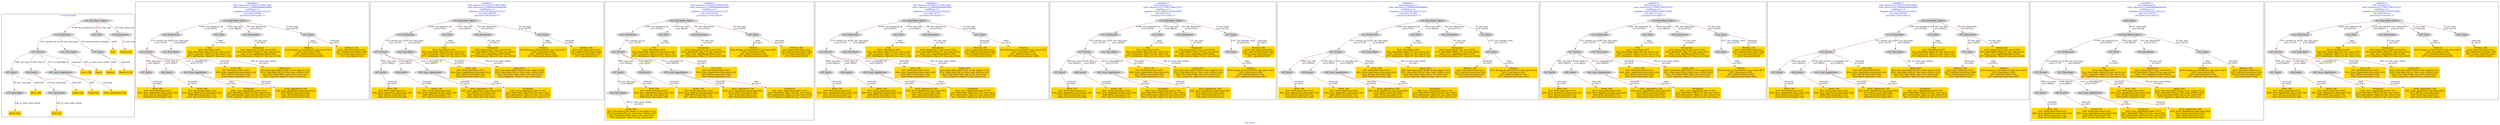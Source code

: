 digraph n0 {
fontcolor="blue"
remincross="true"
label="s01-cb.csv"
subgraph cluster_0 {
label="1-correct model"
n2[style="filled",color="white",fillcolor="lightgray",label="E12_Production1"];
n3[style="filled",color="white",fillcolor="lightgray",label="E21_Person1"];
n4[style="filled",color="white",fillcolor="lightgray",label="E52_Time-Span3"];
n5[style="filled",color="white",fillcolor="lightgray",label="E55_Type1"];
n6[style="filled",color="white",fillcolor="lightgray",label="E67_Birth1"];
n7[style="filled",color="white",fillcolor="lightgray",label="E69_Death1"];
n8[style="filled",color="white",fillcolor="lightgray",label="E82_Actor_Appellation1"];
n9[style="filled",color="white",fillcolor="lightgray",label="E22_Man-Made_Object1"];
n10[style="filled",color="white",fillcolor="lightgray",label="E35_Title1"];
n11[style="filled",color="white",fillcolor="lightgray",label="E54_Dimension1"];
n12[style="filled",color="white",fillcolor="lightgray",label="E52_Time-Span1"];
n13[style="filled",color="white",fillcolor="lightgray",label="E52_Time-Span2"];
n14[shape="plaintext",style="filled",fillcolor="gold",label="Actor_URI"];
n15[shape="plaintext",style="filled",fillcolor="gold",label="Begin Date"];
n16[shape="plaintext",style="filled",fillcolor="gold",label="Title"];
n17[shape="plaintext",style="filled",fillcolor="gold",label="Attribution"];
n18[shape="plaintext",style="filled",fillcolor="gold",label="Dated"];
n19[shape="plaintext",style="filled",fillcolor="gold",label="Medium"];
n20[shape="plaintext",style="filled",fillcolor="gold",label="Death_URI"];
n21[shape="plaintext",style="filled",fillcolor="gold",label="Dimensions"];
n22[shape="plaintext",style="filled",fillcolor="gold",label="Birth_URI"];
n23[shape="plaintext",style="filled",fillcolor="gold",label="Medium_URI"];
n24[shape="plaintext",style="filled",fillcolor="gold",label="Artist_Appellation_URI"];
n25[shape="plaintext",style="filled",fillcolor="gold",label="End Date"];
}
subgraph cluster_1 {
label="candidate 0\nlink coherence:0.10526315789473684\nnode coherence:0.16666666666666666\nconfidence:1.0\nmapping score:0.4222222222222223\ncost:1003.190399\n-precision:0.89-recall:0.73"
n27[style="filled",color="white",fillcolor="lightgray",label="E12_Production1"];
n28[style="filled",color="white",fillcolor="lightgray",label="E21_Person1"];
n29[style="filled",color="white",fillcolor="lightgray",label="E52_Time-Span1"];
n30[style="filled",color="white",fillcolor="lightgray",label="E67_Birth1"];
n31[style="filled",color="white",fillcolor="lightgray",label="E69_Death1"];
n32[style="filled",color="white",fillcolor="lightgray",label="E82_Actor_Appellation1"];
n33[style="filled",color="white",fillcolor="lightgray",label="E22_Man-Made_Object1"];
n34[style="filled",color="white",fillcolor="lightgray",label="E35_Title1"];
n35[style="filled",color="white",fillcolor="lightgray",label="E54_Dimension1"];
n36[style="filled",color="white",fillcolor="lightgray",label="E55_Type2"];
n37[shape="plaintext",style="filled",fillcolor="gold",label="Actor_URI\n[E67_Birth,classLink,0.307]\n[E82_Actor_Appellation,classLink,0.283]\n[E21_Person,classLink,0.216]\n[E69_Death,classLink,0.195]"];
n38[shape="plaintext",style="filled",fillcolor="gold",label="Medium\n[E29_Design_or_Procedure,P3_has_note,0.367]\n[E55_Type,label,0.305]\n[E57_Material,label,0.243]\n[E57_Material,classLink,0.085]"];
n39[shape="plaintext",style="filled",fillcolor="gold",label="Birth_URI\n[E67_Birth,classLink,0.613]\n[E82_Actor_Appellation,classLink,0.159]\n[E21_Person,classLink,0.12]\n[E69_Death,classLink,0.108]"];
n40[shape="plaintext",style="filled",fillcolor="gold",label="Death_URI\n[E67_Death,classLink,0.502]\n[E82_Actor_Appellation,classLink,0.194]\n[E69_Birth,classLink,0.173]\n[E21_Person,classLink,0.131]"];
n41[shape="plaintext",style="filled",fillcolor="gold",label="Attribution\n[E82_Actor_Appellation,label,0.767]\n[E22_Man-Made_Object,P3_has_note,0.087]\n[E73_Information_Object,P3_has_note,0.074]\n[E33_Linguistic_Object,P3_has_note,0.071]"];
n42[shape="plaintext",style="filled",fillcolor="gold",label="Title\n[E35_Title,label,0.565]\n[E22_Man-Made_Object,P3_has_note,0.161]\n[E33_Linguistic_Object,P3_has_note,0.14]\n[E73_Information_Object,P3_has_note,0.134]"];
n43[shape="plaintext",style="filled",fillcolor="gold",label="Artist_Appellation_URI\n[E82_Actor_Appellation,classLink,0.682]\n[E21_Person,classLink,0.202]\n[E67_Birth,classLink,0.072]\n[E69_Death,classLink,0.045]"];
n44[shape="plaintext",style="filled",fillcolor="gold",label="Dimensions\n[E54_Dimension,P3_has_note,0.874]\n[E22_Man-Made_Object,P3_has_note,0.054]\n[E82_Actor_Appellation,label,0.045]\n[E73_Information_Object,P3_has_note,0.028]"];
n45[shape="plaintext",style="filled",fillcolor="gold",label="Begin Date\n[E52_Time-Span,P82a_begin_of_the_begin,0.513]\n[E52_Time-Span,P82_at_some_time_within,0.363]\n[E52_Time-Span,P82b_end_of_the_end,0.101]\n[E33_Linguistic_Object,P3_has_note,0.024]"];
n46[shape="plaintext",style="filled",fillcolor="gold",label="Medium_URI\n[E55_Type,classLink,0.421]\n[E57_Material,classLink,0.399]\n[E74_Group,classLink,0.152]\n[E55_Type,label,0.028]"];
}
subgraph cluster_2 {
label="candidate 1\nlink coherence:0.10526315789473684\nnode coherence:0.16666666666666666\nconfidence:1.0\nmapping score:0.4222222222222223\ncost:1003.208528\n-precision:0.89-recall:0.73"
n48[style="filled",color="white",fillcolor="lightgray",label="E12_Production1"];
n49[style="filled",color="white",fillcolor="lightgray",label="E21_Person1"];
n50[style="filled",color="white",fillcolor="lightgray",label="E52_Time-Span1"];
n51[style="filled",color="white",fillcolor="lightgray",label="E67_Birth1"];
n52[style="filled",color="white",fillcolor="lightgray",label="E69_Death1"];
n53[style="filled",color="white",fillcolor="lightgray",label="E82_Actor_Appellation2"];
n54[style="filled",color="white",fillcolor="lightgray",label="E22_Man-Made_Object1"];
n55[style="filled",color="white",fillcolor="lightgray",label="E35_Title1"];
n56[style="filled",color="white",fillcolor="lightgray",label="E54_Dimension1"];
n57[style="filled",color="white",fillcolor="lightgray",label="E55_Type2"];
n58[shape="plaintext",style="filled",fillcolor="gold",label="Artist_Appellation_URI\n[E82_Actor_Appellation,classLink,0.682]\n[E21_Person,classLink,0.202]\n[E67_Birth,classLink,0.072]\n[E69_Death,classLink,0.045]"];
n59[shape="plaintext",style="filled",fillcolor="gold",label="Attribution\n[E82_Actor_Appellation,label,0.767]\n[E22_Man-Made_Object,P3_has_note,0.087]\n[E73_Information_Object,P3_has_note,0.074]\n[E33_Linguistic_Object,P3_has_note,0.071]"];
n60[shape="plaintext",style="filled",fillcolor="gold",label="Actor_URI\n[E67_Birth,classLink,0.307]\n[E82_Actor_Appellation,classLink,0.283]\n[E21_Person,classLink,0.216]\n[E69_Death,classLink,0.195]"];
n61[shape="plaintext",style="filled",fillcolor="gold",label="Medium\n[E29_Design_or_Procedure,P3_has_note,0.367]\n[E55_Type,label,0.305]\n[E57_Material,label,0.243]\n[E57_Material,classLink,0.085]"];
n62[shape="plaintext",style="filled",fillcolor="gold",label="Birth_URI\n[E67_Birth,classLink,0.613]\n[E82_Actor_Appellation,classLink,0.159]\n[E21_Person,classLink,0.12]\n[E69_Death,classLink,0.108]"];
n63[shape="plaintext",style="filled",fillcolor="gold",label="Death_URI\n[E67_Death,classLink,0.502]\n[E82_Actor_Appellation,classLink,0.194]\n[E69_Birth,classLink,0.173]\n[E21_Person,classLink,0.131]"];
n64[shape="plaintext",style="filled",fillcolor="gold",label="Title\n[E35_Title,label,0.565]\n[E22_Man-Made_Object,P3_has_note,0.161]\n[E33_Linguistic_Object,P3_has_note,0.14]\n[E73_Information_Object,P3_has_note,0.134]"];
n65[shape="plaintext",style="filled",fillcolor="gold",label="Dimensions\n[E54_Dimension,P3_has_note,0.874]\n[E22_Man-Made_Object,P3_has_note,0.054]\n[E82_Actor_Appellation,label,0.045]\n[E73_Information_Object,P3_has_note,0.028]"];
n66[shape="plaintext",style="filled",fillcolor="gold",label="Begin Date\n[E52_Time-Span,P82a_begin_of_the_begin,0.513]\n[E52_Time-Span,P82_at_some_time_within,0.363]\n[E52_Time-Span,P82b_end_of_the_end,0.101]\n[E33_Linguistic_Object,P3_has_note,0.024]"];
n67[shape="plaintext",style="filled",fillcolor="gold",label="Medium_URI\n[E55_Type,classLink,0.421]\n[E57_Material,classLink,0.399]\n[E74_Group,classLink,0.152]\n[E55_Type,label,0.028]"];
}
subgraph cluster_3 {
label="candidate 2\nlink coherence:0.10526315789473684\nnode coherence:0.16666666666666666\nconfidence:1.0\nmapping score:0.4222222222222223\ncost:1003.219133\n-precision:0.78-recall:0.64"
n69[style="filled",color="white",fillcolor="lightgray",label="E12_Production1"];
n70[style="filled",color="white",fillcolor="lightgray",label="E21_Person1"];
n71[style="filled",color="white",fillcolor="lightgray",label="E67_Birth1"];
n72[style="filled",color="white",fillcolor="lightgray",label="E69_Death1"];
n73[style="filled",color="white",fillcolor="lightgray",label="E82_Actor_Appellation2"];
n74[style="filled",color="white",fillcolor="lightgray",label="E22_Man-Made_Object1"];
n75[style="filled",color="white",fillcolor="lightgray",label="E35_Title1"];
n76[style="filled",color="white",fillcolor="lightgray",label="E54_Dimension1"];
n77[style="filled",color="white",fillcolor="lightgray",label="E55_Type2"];
n78[style="filled",color="white",fillcolor="lightgray",label="E52_Time-Span1"];
n79[shape="plaintext",style="filled",fillcolor="gold",label="Artist_Appellation_URI\n[E82_Actor_Appellation,classLink,0.682]\n[E21_Person,classLink,0.202]\n[E67_Birth,classLink,0.072]\n[E69_Death,classLink,0.045]"];
n80[shape="plaintext",style="filled",fillcolor="gold",label="Attribution\n[E82_Actor_Appellation,label,0.767]\n[E22_Man-Made_Object,P3_has_note,0.087]\n[E73_Information_Object,P3_has_note,0.074]\n[E33_Linguistic_Object,P3_has_note,0.071]"];
n81[shape="plaintext",style="filled",fillcolor="gold",label="Actor_URI\n[E67_Birth,classLink,0.307]\n[E82_Actor_Appellation,classLink,0.283]\n[E21_Person,classLink,0.216]\n[E69_Death,classLink,0.195]"];
n82[shape="plaintext",style="filled",fillcolor="gold",label="Medium\n[E29_Design_or_Procedure,P3_has_note,0.367]\n[E55_Type,label,0.305]\n[E57_Material,label,0.243]\n[E57_Material,classLink,0.085]"];
n83[shape="plaintext",style="filled",fillcolor="gold",label="Birth_URI\n[E67_Birth,classLink,0.613]\n[E82_Actor_Appellation,classLink,0.159]\n[E21_Person,classLink,0.12]\n[E69_Death,classLink,0.108]"];
n84[shape="plaintext",style="filled",fillcolor="gold",label="Death_URI\n[E67_Death,classLink,0.502]\n[E82_Actor_Appellation,classLink,0.194]\n[E69_Birth,classLink,0.173]\n[E21_Person,classLink,0.131]"];
n85[shape="plaintext",style="filled",fillcolor="gold",label="Title\n[E35_Title,label,0.565]\n[E22_Man-Made_Object,P3_has_note,0.161]\n[E33_Linguistic_Object,P3_has_note,0.14]\n[E73_Information_Object,P3_has_note,0.134]"];
n86[shape="plaintext",style="filled",fillcolor="gold",label="Dimensions\n[E54_Dimension,P3_has_note,0.874]\n[E22_Man-Made_Object,P3_has_note,0.054]\n[E82_Actor_Appellation,label,0.045]\n[E73_Information_Object,P3_has_note,0.028]"];
n87[shape="plaintext",style="filled",fillcolor="gold",label="Begin Date\n[E52_Time-Span,P82a_begin_of_the_begin,0.513]\n[E52_Time-Span,P82_at_some_time_within,0.363]\n[E52_Time-Span,P82b_end_of_the_end,0.101]\n[E33_Linguistic_Object,P3_has_note,0.024]"];
n88[shape="plaintext",style="filled",fillcolor="gold",label="Medium_URI\n[E55_Type,classLink,0.421]\n[E57_Material,classLink,0.399]\n[E74_Group,classLink,0.152]\n[E55_Type,label,0.028]"];
}
subgraph cluster_4 {
label="candidate 3\nlink coherence:0.10526315789473684\nnode coherence:0.16666666666666666\nconfidence:1.0\nmapping score:0.4222222222222223\ncost:1003.34717\n-precision:0.89-recall:0.73"
n90[style="filled",color="white",fillcolor="lightgray",label="E12_Production1"];
n91[style="filled",color="white",fillcolor="lightgray",label="E21_Person1"];
n92[style="filled",color="white",fillcolor="lightgray",label="E52_Time-Span1"];
n93[style="filled",color="white",fillcolor="lightgray",label="E67_Birth1"];
n94[style="filled",color="white",fillcolor="lightgray",label="E69_Death1"];
n95[style="filled",color="white",fillcolor="lightgray",label="E82_Actor_Appellation2"];
n96[style="filled",color="white",fillcolor="lightgray",label="E22_Man-Made_Object1"];
n97[style="filled",color="white",fillcolor="lightgray",label="E35_Title1"];
n98[style="filled",color="white",fillcolor="lightgray",label="E54_Dimension1"];
n99[style="filled",color="white",fillcolor="lightgray",label="E55_Type1"];
n100[shape="plaintext",style="filled",fillcolor="gold",label="Artist_Appellation_URI\n[E82_Actor_Appellation,classLink,0.682]\n[E21_Person,classLink,0.202]\n[E67_Birth,classLink,0.072]\n[E69_Death,classLink,0.045]"];
n101[shape="plaintext",style="filled",fillcolor="gold",label="Attribution\n[E82_Actor_Appellation,label,0.767]\n[E22_Man-Made_Object,P3_has_note,0.087]\n[E73_Information_Object,P3_has_note,0.074]\n[E33_Linguistic_Object,P3_has_note,0.071]"];
n102[shape="plaintext",style="filled",fillcolor="gold",label="Actor_URI\n[E67_Birth,classLink,0.307]\n[E82_Actor_Appellation,classLink,0.283]\n[E21_Person,classLink,0.216]\n[E69_Death,classLink,0.195]"];
n103[shape="plaintext",style="filled",fillcolor="gold",label="Birth_URI\n[E67_Birth,classLink,0.613]\n[E82_Actor_Appellation,classLink,0.159]\n[E21_Person,classLink,0.12]\n[E69_Death,classLink,0.108]"];
n104[shape="plaintext",style="filled",fillcolor="gold",label="Medium_URI\n[E55_Type,classLink,0.421]\n[E57_Material,classLink,0.399]\n[E74_Group,classLink,0.152]\n[E55_Type,label,0.028]"];
n105[shape="plaintext",style="filled",fillcolor="gold",label="Death_URI\n[E67_Death,classLink,0.502]\n[E82_Actor_Appellation,classLink,0.194]\n[E69_Birth,classLink,0.173]\n[E21_Person,classLink,0.131]"];
n106[shape="plaintext",style="filled",fillcolor="gold",label="Title\n[E35_Title,label,0.565]\n[E22_Man-Made_Object,P3_has_note,0.161]\n[E33_Linguistic_Object,P3_has_note,0.14]\n[E73_Information_Object,P3_has_note,0.134]"];
n107[shape="plaintext",style="filled",fillcolor="gold",label="Dimensions\n[E54_Dimension,P3_has_note,0.874]\n[E22_Man-Made_Object,P3_has_note,0.054]\n[E82_Actor_Appellation,label,0.045]\n[E73_Information_Object,P3_has_note,0.028]"];
n108[shape="plaintext",style="filled",fillcolor="gold",label="Begin Date\n[E52_Time-Span,P82a_begin_of_the_begin,0.513]\n[E52_Time-Span,P82_at_some_time_within,0.363]\n[E52_Time-Span,P82b_end_of_the_end,0.101]\n[E33_Linguistic_Object,P3_has_note,0.024]"];
n109[shape="plaintext",style="filled",fillcolor="gold",label="Medium\n[E29_Design_or_Procedure,P3_has_note,0.367]\n[E55_Type,label,0.305]\n[E57_Material,label,0.243]\n[E57_Material,classLink,0.085]"];
}
subgraph cluster_5 {
label="candidate 4\nlink coherence:0.1\nnode coherence:0.15789473684210525\nconfidence:1.0\nmapping score:0.40263157894736845\ncost:1003.3531\n-precision:0.8-recall:0.73"
n111[style="filled",color="white",fillcolor="lightgray",label="E12_Production1"];
n112[style="filled",color="white",fillcolor="lightgray",label="E21_Person1"];
n113[style="filled",color="white",fillcolor="lightgray",label="E52_Time-Span1"];
n114[style="filled",color="white",fillcolor="lightgray",label="E67_Birth1"];
n115[style="filled",color="white",fillcolor="lightgray",label="E69_Death1"];
n116[style="filled",color="white",fillcolor="lightgray",label="E82_Actor_Appellation1"];
n117[style="filled",color="white",fillcolor="lightgray",label="E22_Man-Made_Object1"];
n118[style="filled",color="white",fillcolor="lightgray",label="E35_Title1"];
n119[style="filled",color="white",fillcolor="lightgray",label="E54_Dimension1"];
n120[style="filled",color="white",fillcolor="lightgray",label="E55_Type2"];
n121[style="filled",color="white",fillcolor="lightgray",label="E55_Type1"];
n122[shape="plaintext",style="filled",fillcolor="gold",label="Actor_URI\n[E67_Birth,classLink,0.307]\n[E82_Actor_Appellation,classLink,0.283]\n[E21_Person,classLink,0.216]\n[E69_Death,classLink,0.195]"];
n123[shape="plaintext",style="filled",fillcolor="gold",label="Birth_URI\n[E67_Birth,classLink,0.613]\n[E82_Actor_Appellation,classLink,0.159]\n[E21_Person,classLink,0.12]\n[E69_Death,classLink,0.108]"];
n124[shape="plaintext",style="filled",fillcolor="gold",label="Death_URI\n[E67_Death,classLink,0.502]\n[E82_Actor_Appellation,classLink,0.194]\n[E69_Birth,classLink,0.173]\n[E21_Person,classLink,0.131]"];
n125[shape="plaintext",style="filled",fillcolor="gold",label="Attribution\n[E82_Actor_Appellation,label,0.767]\n[E22_Man-Made_Object,P3_has_note,0.087]\n[E73_Information_Object,P3_has_note,0.074]\n[E33_Linguistic_Object,P3_has_note,0.071]"];
n126[shape="plaintext",style="filled",fillcolor="gold",label="Title\n[E35_Title,label,0.565]\n[E22_Man-Made_Object,P3_has_note,0.161]\n[E33_Linguistic_Object,P3_has_note,0.14]\n[E73_Information_Object,P3_has_note,0.134]"];
n127[shape="plaintext",style="filled",fillcolor="gold",label="Artist_Appellation_URI\n[E82_Actor_Appellation,classLink,0.682]\n[E21_Person,classLink,0.202]\n[E67_Birth,classLink,0.072]\n[E69_Death,classLink,0.045]"];
n128[shape="plaintext",style="filled",fillcolor="gold",label="Dimensions\n[E54_Dimension,P3_has_note,0.874]\n[E22_Man-Made_Object,P3_has_note,0.054]\n[E82_Actor_Appellation,label,0.045]\n[E73_Information_Object,P3_has_note,0.028]"];
n129[shape="plaintext",style="filled",fillcolor="gold",label="Begin Date\n[E52_Time-Span,P82a_begin_of_the_begin,0.513]\n[E52_Time-Span,P82_at_some_time_within,0.363]\n[E52_Time-Span,P82b_end_of_the_end,0.101]\n[E33_Linguistic_Object,P3_has_note,0.024]"];
n130[shape="plaintext",style="filled",fillcolor="gold",label="Medium\n[E29_Design_or_Procedure,P3_has_note,0.367]\n[E55_Type,label,0.305]\n[E57_Material,label,0.243]\n[E57_Material,classLink,0.085]"];
n131[shape="plaintext",style="filled",fillcolor="gold",label="Medium_URI\n[E55_Type,classLink,0.421]\n[E57_Material,classLink,0.399]\n[E74_Group,classLink,0.152]\n[E55_Type,label,0.028]"];
}
subgraph cluster_6 {
label="candidate 5\nlink coherence:0.1\nnode coherence:0.16666666666666666\nconfidence:1.0\nmapping score:0.4222222222222223\ncost:1003.371229\n-precision:0.8-recall:0.73"
n133[style="filled",color="white",fillcolor="lightgray",label="E12_Production1"];
n134[style="filled",color="white",fillcolor="lightgray",label="E21_Person1"];
n135[style="filled",color="white",fillcolor="lightgray",label="E52_Time-Span1"];
n136[style="filled",color="white",fillcolor="lightgray",label="E67_Birth1"];
n137[style="filled",color="white",fillcolor="lightgray",label="E69_Death1"];
n138[style="filled",color="white",fillcolor="lightgray",label="E82_Actor_Appellation2"];
n139[style="filled",color="white",fillcolor="lightgray",label="E22_Man-Made_Object1"];
n140[style="filled",color="white",fillcolor="lightgray",label="E35_Title1"];
n141[style="filled",color="white",fillcolor="lightgray",label="E54_Dimension1"];
n142[style="filled",color="white",fillcolor="lightgray",label="E55_Type2"];
n143[style="filled",color="white",fillcolor="lightgray",label="E55_Type1"];
n144[shape="plaintext",style="filled",fillcolor="gold",label="Artist_Appellation_URI\n[E82_Actor_Appellation,classLink,0.682]\n[E21_Person,classLink,0.202]\n[E67_Birth,classLink,0.072]\n[E69_Death,classLink,0.045]"];
n145[shape="plaintext",style="filled",fillcolor="gold",label="Attribution\n[E82_Actor_Appellation,label,0.767]\n[E22_Man-Made_Object,P3_has_note,0.087]\n[E73_Information_Object,P3_has_note,0.074]\n[E33_Linguistic_Object,P3_has_note,0.071]"];
n146[shape="plaintext",style="filled",fillcolor="gold",label="Actor_URI\n[E67_Birth,classLink,0.307]\n[E82_Actor_Appellation,classLink,0.283]\n[E21_Person,classLink,0.216]\n[E69_Death,classLink,0.195]"];
n147[shape="plaintext",style="filled",fillcolor="gold",label="Birth_URI\n[E67_Birth,classLink,0.613]\n[E82_Actor_Appellation,classLink,0.159]\n[E21_Person,classLink,0.12]\n[E69_Death,classLink,0.108]"];
n148[shape="plaintext",style="filled",fillcolor="gold",label="Medium_URI\n[E55_Type,classLink,0.421]\n[E57_Material,classLink,0.399]\n[E74_Group,classLink,0.152]\n[E55_Type,label,0.028]"];
n149[shape="plaintext",style="filled",fillcolor="gold",label="Death_URI\n[E67_Death,classLink,0.502]\n[E82_Actor_Appellation,classLink,0.194]\n[E69_Birth,classLink,0.173]\n[E21_Person,classLink,0.131]"];
n150[shape="plaintext",style="filled",fillcolor="gold",label="Title\n[E35_Title,label,0.565]\n[E22_Man-Made_Object,P3_has_note,0.161]\n[E33_Linguistic_Object,P3_has_note,0.14]\n[E73_Information_Object,P3_has_note,0.134]"];
n151[shape="plaintext",style="filled",fillcolor="gold",label="Dimensions\n[E54_Dimension,P3_has_note,0.874]\n[E22_Man-Made_Object,P3_has_note,0.054]\n[E82_Actor_Appellation,label,0.045]\n[E73_Information_Object,P3_has_note,0.028]"];
n152[shape="plaintext",style="filled",fillcolor="gold",label="Begin Date\n[E52_Time-Span,P82a_begin_of_the_begin,0.513]\n[E52_Time-Span,P82_at_some_time_within,0.363]\n[E52_Time-Span,P82b_end_of_the_end,0.101]\n[E33_Linguistic_Object,P3_has_note,0.024]"];
n153[shape="plaintext",style="filled",fillcolor="gold",label="Medium\n[E29_Design_or_Procedure,P3_has_note,0.367]\n[E55_Type,label,0.305]\n[E57_Material,label,0.243]\n[E57_Material,classLink,0.085]"];
}
subgraph cluster_7 {
label="candidate 6\nlink coherence:0.1\nnode coherence:0.15789473684210525\nconfidence:1.0\nmapping score:0.40263157894736845\ncost:1003.371229\n-precision:0.8-recall:0.73"
n155[style="filled",color="white",fillcolor="lightgray",label="E12_Production1"];
n156[style="filled",color="white",fillcolor="lightgray",label="E21_Person1"];
n157[style="filled",color="white",fillcolor="lightgray",label="E52_Time-Span1"];
n158[style="filled",color="white",fillcolor="lightgray",label="E67_Birth1"];
n159[style="filled",color="white",fillcolor="lightgray",label="E69_Death1"];
n160[style="filled",color="white",fillcolor="lightgray",label="E82_Actor_Appellation2"];
n161[style="filled",color="white",fillcolor="lightgray",label="E22_Man-Made_Object1"];
n162[style="filled",color="white",fillcolor="lightgray",label="E35_Title1"];
n163[style="filled",color="white",fillcolor="lightgray",label="E54_Dimension1"];
n164[style="filled",color="white",fillcolor="lightgray",label="E55_Type2"];
n165[style="filled",color="white",fillcolor="lightgray",label="E55_Type1"];
n166[shape="plaintext",style="filled",fillcolor="gold",label="Artist_Appellation_URI\n[E82_Actor_Appellation,classLink,0.682]\n[E21_Person,classLink,0.202]\n[E67_Birth,classLink,0.072]\n[E69_Death,classLink,0.045]"];
n167[shape="plaintext",style="filled",fillcolor="gold",label="Attribution\n[E82_Actor_Appellation,label,0.767]\n[E22_Man-Made_Object,P3_has_note,0.087]\n[E73_Information_Object,P3_has_note,0.074]\n[E33_Linguistic_Object,P3_has_note,0.071]"];
n168[shape="plaintext",style="filled",fillcolor="gold",label="Actor_URI\n[E67_Birth,classLink,0.307]\n[E82_Actor_Appellation,classLink,0.283]\n[E21_Person,classLink,0.216]\n[E69_Death,classLink,0.195]"];
n169[shape="plaintext",style="filled",fillcolor="gold",label="Birth_URI\n[E67_Birth,classLink,0.613]\n[E82_Actor_Appellation,classLink,0.159]\n[E21_Person,classLink,0.12]\n[E69_Death,classLink,0.108]"];
n170[shape="plaintext",style="filled",fillcolor="gold",label="Death_URI\n[E67_Death,classLink,0.502]\n[E82_Actor_Appellation,classLink,0.194]\n[E69_Birth,classLink,0.173]\n[E21_Person,classLink,0.131]"];
n171[shape="plaintext",style="filled",fillcolor="gold",label="Title\n[E35_Title,label,0.565]\n[E22_Man-Made_Object,P3_has_note,0.161]\n[E33_Linguistic_Object,P3_has_note,0.14]\n[E73_Information_Object,P3_has_note,0.134]"];
n172[shape="plaintext",style="filled",fillcolor="gold",label="Dimensions\n[E54_Dimension,P3_has_note,0.874]\n[E22_Man-Made_Object,P3_has_note,0.054]\n[E82_Actor_Appellation,label,0.045]\n[E73_Information_Object,P3_has_note,0.028]"];
n173[shape="plaintext",style="filled",fillcolor="gold",label="Begin Date\n[E52_Time-Span,P82a_begin_of_the_begin,0.513]\n[E52_Time-Span,P82_at_some_time_within,0.363]\n[E52_Time-Span,P82b_end_of_the_end,0.101]\n[E33_Linguistic_Object,P3_has_note,0.024]"];
n174[shape="plaintext",style="filled",fillcolor="gold",label="Medium\n[E29_Design_or_Procedure,P3_has_note,0.367]\n[E55_Type,label,0.305]\n[E57_Material,label,0.243]\n[E57_Material,classLink,0.085]"];
n175[shape="plaintext",style="filled",fillcolor="gold",label="Medium_URI\n[E55_Type,classLink,0.421]\n[E57_Material,classLink,0.399]\n[E74_Group,classLink,0.152]\n[E55_Type,label,0.028]"];
}
subgraph cluster_8 {
label="candidate 7\nlink coherence:0.10526315789473684\nnode coherence:0.16666666666666666\nconfidence:1.0\nmapping score:0.4222222222222223\ncost:1003.404383\n-precision:0.89-recall:0.73"
n177[style="filled",color="white",fillcolor="lightgray",label="E12_Production1"];
n178[style="filled",color="white",fillcolor="lightgray",label="E21_Person1"];
n179[style="filled",color="white",fillcolor="lightgray",label="E52_Time-Span1"];
n180[style="filled",color="white",fillcolor="lightgray",label="E67_Birth1"];
n181[style="filled",color="white",fillcolor="lightgray",label="E69_Death1"];
n182[style="filled",color="white",fillcolor="lightgray",label="E82_Actor_Appellation2"];
n183[style="filled",color="white",fillcolor="lightgray",label="E22_Man-Made_Object1"];
n184[style="filled",color="white",fillcolor="lightgray",label="E35_Title1"];
n185[style="filled",color="white",fillcolor="lightgray",label="E54_Dimension1"];
n186[style="filled",color="white",fillcolor="lightgray",label="E55_Type1"];
n187[shape="plaintext",style="filled",fillcolor="gold",label="Artist_Appellation_URI\n[E82_Actor_Appellation,classLink,0.682]\n[E21_Person,classLink,0.202]\n[E67_Birth,classLink,0.072]\n[E69_Death,classLink,0.045]"];
n188[shape="plaintext",style="filled",fillcolor="gold",label="Attribution\n[E82_Actor_Appellation,label,0.767]\n[E22_Man-Made_Object,P3_has_note,0.087]\n[E73_Information_Object,P3_has_note,0.074]\n[E33_Linguistic_Object,P3_has_note,0.071]"];
n189[shape="plaintext",style="filled",fillcolor="gold",label="Actor_URI\n[E67_Birth,classLink,0.307]\n[E82_Actor_Appellation,classLink,0.283]\n[E21_Person,classLink,0.216]\n[E69_Death,classLink,0.195]"];
n190[shape="plaintext",style="filled",fillcolor="gold",label="Birth_URI\n[E67_Birth,classLink,0.613]\n[E82_Actor_Appellation,classLink,0.159]\n[E21_Person,classLink,0.12]\n[E69_Death,classLink,0.108]"];
n191[shape="plaintext",style="filled",fillcolor="gold",label="Medium_URI\n[E55_Type,classLink,0.421]\n[E57_Material,classLink,0.399]\n[E74_Group,classLink,0.152]\n[E55_Type,label,0.028]"];
n192[shape="plaintext",style="filled",fillcolor="gold",label="Death_URI\n[E67_Death,classLink,0.502]\n[E82_Actor_Appellation,classLink,0.194]\n[E69_Birth,classLink,0.173]\n[E21_Person,classLink,0.131]"];
n193[shape="plaintext",style="filled",fillcolor="gold",label="Title\n[E35_Title,label,0.565]\n[E22_Man-Made_Object,P3_has_note,0.161]\n[E33_Linguistic_Object,P3_has_note,0.14]\n[E73_Information_Object,P3_has_note,0.134]"];
n194[shape="plaintext",style="filled",fillcolor="gold",label="Dimensions\n[E54_Dimension,P3_has_note,0.874]\n[E22_Man-Made_Object,P3_has_note,0.054]\n[E82_Actor_Appellation,label,0.045]\n[E73_Information_Object,P3_has_note,0.028]"];
n195[shape="plaintext",style="filled",fillcolor="gold",label="Begin Date\n[E52_Time-Span,P82a_begin_of_the_begin,0.513]\n[E52_Time-Span,P82_at_some_time_within,0.363]\n[E52_Time-Span,P82b_end_of_the_end,0.101]\n[E33_Linguistic_Object,P3_has_note,0.024]"];
n196[shape="plaintext",style="filled",fillcolor="gold",label="Medium\n[E29_Design_or_Procedure,P3_has_note,0.367]\n[E55_Type,label,0.305]\n[E57_Material,label,0.243]\n[E57_Material,classLink,0.085]"];
}
subgraph cluster_9 {
label="candidate 8\nlink coherence:0.1\nnode coherence:0.16666666666666666\nconfidence:1.0\nmapping score:0.4222222222222223\ncost:1003.491743\n-precision:0.8-recall:0.73"
n198[style="filled",color="white",fillcolor="lightgray",label="E12_Production1"];
n199[style="filled",color="white",fillcolor="lightgray",label="E21_Person1"];
n200[style="filled",color="white",fillcolor="lightgray",label="E52_Time-Span1"];
n201[style="filled",color="white",fillcolor="lightgray",label="E67_Birth1"];
n202[style="filled",color="white",fillcolor="lightgray",label="E69_Death1"];
n203[style="filled",color="white",fillcolor="lightgray",label="E82_Actor_Appellation1"];
n204[style="filled",color="white",fillcolor="lightgray",label="E22_Man-Made_Object1"];
n205[style="filled",color="white",fillcolor="lightgray",label="E35_Title1"];
n206[style="filled",color="white",fillcolor="lightgray",label="E54_Dimension1"];
n207[style="filled",color="white",fillcolor="lightgray",label="E55_Type2"];
n208[style="filled",color="white",fillcolor="lightgray",label="E38_Image1"];
n209[shape="plaintext",style="filled",fillcolor="gold",label="Actor_URI\n[E67_Birth,classLink,0.307]\n[E82_Actor_Appellation,classLink,0.283]\n[E21_Person,classLink,0.216]\n[E69_Death,classLink,0.195]"];
n210[shape="plaintext",style="filled",fillcolor="gold",label="Medium\n[E29_Design_or_Procedure,P3_has_note,0.367]\n[E55_Type,label,0.305]\n[E57_Material,label,0.243]\n[E57_Material,classLink,0.085]"];
n211[shape="plaintext",style="filled",fillcolor="gold",label="Birth_URI\n[E67_Birth,classLink,0.613]\n[E82_Actor_Appellation,classLink,0.159]\n[E21_Person,classLink,0.12]\n[E69_Death,classLink,0.108]"];
n212[shape="plaintext",style="filled",fillcolor="gold",label="Death_URI\n[E67_Death,classLink,0.502]\n[E82_Actor_Appellation,classLink,0.194]\n[E69_Birth,classLink,0.173]\n[E21_Person,classLink,0.131]"];
n213[shape="plaintext",style="filled",fillcolor="gold",label="Attribution\n[E82_Actor_Appellation,label,0.767]\n[E22_Man-Made_Object,P3_has_note,0.087]\n[E73_Information_Object,P3_has_note,0.074]\n[E33_Linguistic_Object,P3_has_note,0.071]"];
n214[shape="plaintext",style="filled",fillcolor="gold",label="Title\n[E35_Title,label,0.565]\n[E22_Man-Made_Object,P3_has_note,0.161]\n[E33_Linguistic_Object,P3_has_note,0.14]\n[E73_Information_Object,P3_has_note,0.134]"];
n215[shape="plaintext",style="filled",fillcolor="gold",label="Artist_Appellation_URI\n[E82_Actor_Appellation,classLink,0.682]\n[E21_Person,classLink,0.202]\n[E67_Birth,classLink,0.072]\n[E69_Death,classLink,0.045]"];
n216[shape="plaintext",style="filled",fillcolor="gold",label="Dimensions\n[E54_Dimension,P3_has_note,0.874]\n[E22_Man-Made_Object,P3_has_note,0.054]\n[E82_Actor_Appellation,label,0.045]\n[E73_Information_Object,P3_has_note,0.028]"];
n217[shape="plaintext",style="filled",fillcolor="gold",label="Begin Date\n[E52_Time-Span,P82a_begin_of_the_begin,0.513]\n[E52_Time-Span,P82_at_some_time_within,0.363]\n[E52_Time-Span,P82b_end_of_the_end,0.101]\n[E33_Linguistic_Object,P3_has_note,0.024]"];
n218[shape="plaintext",style="filled",fillcolor="gold",label="Medium_URI\n[E55_Type,classLink,0.421]\n[E57_Material,classLink,0.399]\n[E74_Group,classLink,0.152]\n[E55_Type,label,0.028]"];
}
subgraph cluster_10 {
label="candidate 9\nlink coherence:0.1\nnode coherence:0.15789473684210525\nconfidence:1.0\nmapping score:0.40263157894736845\ncost:1003.491743\n-precision:0.8-recall:0.73"
n220[style="filled",color="white",fillcolor="lightgray",label="E12_Production1"];
n221[style="filled",color="white",fillcolor="lightgray",label="E21_Person1"];
n222[style="filled",color="white",fillcolor="lightgray",label="E52_Time-Span1"];
n223[style="filled",color="white",fillcolor="lightgray",label="E67_Birth1"];
n224[style="filled",color="white",fillcolor="lightgray",label="E69_Death1"];
n225[style="filled",color="white",fillcolor="lightgray",label="E82_Actor_Appellation1"];
n226[style="filled",color="white",fillcolor="lightgray",label="E22_Man-Made_Object1"];
n227[style="filled",color="white",fillcolor="lightgray",label="E35_Title1"];
n228[style="filled",color="white",fillcolor="lightgray",label="E54_Dimension1"];
n229[style="filled",color="white",fillcolor="lightgray",label="E55_Type1"];
n230[style="filled",color="white",fillcolor="lightgray",label="E55_Type2"];
n231[shape="plaintext",style="filled",fillcolor="gold",label="Actor_URI\n[E67_Birth,classLink,0.307]\n[E82_Actor_Appellation,classLink,0.283]\n[E21_Person,classLink,0.216]\n[E69_Death,classLink,0.195]"];
n232[shape="plaintext",style="filled",fillcolor="gold",label="Birth_URI\n[E67_Birth,classLink,0.613]\n[E82_Actor_Appellation,classLink,0.159]\n[E21_Person,classLink,0.12]\n[E69_Death,classLink,0.108]"];
n233[shape="plaintext",style="filled",fillcolor="gold",label="Death_URI\n[E67_Death,classLink,0.502]\n[E82_Actor_Appellation,classLink,0.194]\n[E69_Birth,classLink,0.173]\n[E21_Person,classLink,0.131]"];
n234[shape="plaintext",style="filled",fillcolor="gold",label="Attribution\n[E82_Actor_Appellation,label,0.767]\n[E22_Man-Made_Object,P3_has_note,0.087]\n[E73_Information_Object,P3_has_note,0.074]\n[E33_Linguistic_Object,P3_has_note,0.071]"];
n235[shape="plaintext",style="filled",fillcolor="gold",label="Title\n[E35_Title,label,0.565]\n[E22_Man-Made_Object,P3_has_note,0.161]\n[E33_Linguistic_Object,P3_has_note,0.14]\n[E73_Information_Object,P3_has_note,0.134]"];
n236[shape="plaintext",style="filled",fillcolor="gold",label="Artist_Appellation_URI\n[E82_Actor_Appellation,classLink,0.682]\n[E21_Person,classLink,0.202]\n[E67_Birth,classLink,0.072]\n[E69_Death,classLink,0.045]"];
n237[shape="plaintext",style="filled",fillcolor="gold",label="Dimensions\n[E54_Dimension,P3_has_note,0.874]\n[E22_Man-Made_Object,P3_has_note,0.054]\n[E82_Actor_Appellation,label,0.045]\n[E73_Information_Object,P3_has_note,0.028]"];
n238[shape="plaintext",style="filled",fillcolor="gold",label="Begin Date\n[E52_Time-Span,P82a_begin_of_the_begin,0.513]\n[E52_Time-Span,P82_at_some_time_within,0.363]\n[E52_Time-Span,P82b_end_of_the_end,0.101]\n[E33_Linguistic_Object,P3_has_note,0.024]"];
n239[shape="plaintext",style="filled",fillcolor="gold",label="Medium\n[E29_Design_or_Procedure,P3_has_note,0.367]\n[E55_Type,label,0.305]\n[E57_Material,label,0.243]\n[E57_Material,classLink,0.085]"];
n240[shape="plaintext",style="filled",fillcolor="gold",label="Medium_URI\n[E55_Type,classLink,0.421]\n[E57_Material,classLink,0.399]\n[E74_Group,classLink,0.152]\n[E55_Type,label,0.028]"];
}
n2 -> n3[color="brown",fontcolor="black",label="P14_carried_out_by"]
n2 -> n4[color="brown",fontcolor="black",label="P4_has_time-span"]
n2 -> n5[color="brown",fontcolor="black",label="P32_used_general_technique"]
n3 -> n6[color="brown",fontcolor="black",label="P98i_was_born"]
n3 -> n7[color="brown",fontcolor="black",label="P100i_died_in"]
n3 -> n8[color="brown",fontcolor="black",label="P131_is_identified_by"]
n9 -> n2[color="brown",fontcolor="black",label="P108i_was_produced_by"]
n9 -> n10[color="brown",fontcolor="black",label="P102_has_title"]
n9 -> n11[color="brown",fontcolor="black",label="P43_has_dimension"]
n6 -> n12[color="brown",fontcolor="black",label="P4_has_time-span"]
n7 -> n13[color="brown",fontcolor="black",label="P4_has_time-span"]
n3 -> n14[color="brown",fontcolor="black",label="classLink"]
n12 -> n15[color="brown",fontcolor="black",label="P82_at_some_time_within"]
n10 -> n16[color="brown",fontcolor="black",label="label"]
n8 -> n17[color="brown",fontcolor="black",label="label"]
n4 -> n18[color="brown",fontcolor="black",label="P82_at_some_time_within"]
n5 -> n19[color="brown",fontcolor="black",label="label"]
n7 -> n20[color="brown",fontcolor="black",label="classLink"]
n11 -> n21[color="brown",fontcolor="black",label="P3_has_note"]
n6 -> n22[color="brown",fontcolor="black",label="classLink"]
n5 -> n23[color="brown",fontcolor="black",label="classLink"]
n8 -> n24[color="brown",fontcolor="black",label="classLink"]
n13 -> n25[color="brown",fontcolor="black",label="P82_at_some_time_within"]
n27 -> n28[color="brown",fontcolor="black",label="P14_carried_out_by\nw=0.372747"]
n27 -> n29[color="brown",fontcolor="black",label="P4_has_time-span\nw=0.385487"]
n28 -> n30[color="brown",fontcolor="black",label="P98i_was_born\nw=0.385623"]
n28 -> n31[color="brown",fontcolor="black",label="P100i_died_in\nw=0.38563"]
n28 -> n32[color="brown",fontcolor="black",label="P131_is_identified_by\nw=0.372747"]
n33 -> n27[color="brown",fontcolor="black",label="P108i_was_produced_by\nw=0.378701"]
n33 -> n34[color="brown",fontcolor="black",label="P102_has_title\nw=0.389351"]
n33 -> n35[color="brown",fontcolor="black",label="P43_has_dimension\nw=0.357412"]
n33 -> n36[color="brown",fontcolor="black",label="P2_has_type\nw=0.162701"]
n28 -> n37[color="brown",fontcolor="black",label="classLink\nw=100.0"]
n36 -> n38[color="brown",fontcolor="black",label="label\nw=100.0"]
n30 -> n39[color="brown",fontcolor="black",label="classLink\nw=100.0"]
n31 -> n40[color="brown",fontcolor="black",label="classLink\nw=100.0"]
n32 -> n41[color="brown",fontcolor="black",label="label\nw=100.0"]
n34 -> n42[color="brown",fontcolor="black",label="label\nw=100.0"]
n32 -> n43[color="brown",fontcolor="black",label="classLink\nw=100.0"]
n35 -> n44[color="brown",fontcolor="black",label="P3_has_note\nw=100.0"]
n29 -> n45[color="brown",fontcolor="black",label="P82_at_some_time_within\nw=100.0"]
n36 -> n46[color="brown",fontcolor="black",label="classLink\nw=100.0"]
n48 -> n49[color="brown",fontcolor="black",label="P14_carried_out_by\nw=0.372747"]
n48 -> n50[color="brown",fontcolor="black",label="P4_has_time-span\nw=0.385487"]
n49 -> n51[color="brown",fontcolor="black",label="P98i_was_born\nw=0.385623"]
n49 -> n52[color="brown",fontcolor="black",label="P100i_died_in\nw=0.38563"]
n49 -> n53[color="brown",fontcolor="black",label="P131_is_identified_by\nw=0.390876"]
n54 -> n48[color="brown",fontcolor="black",label="P108i_was_produced_by\nw=0.378701"]
n54 -> n55[color="brown",fontcolor="black",label="P102_has_title\nw=0.389351"]
n54 -> n56[color="brown",fontcolor="black",label="P43_has_dimension\nw=0.357412"]
n54 -> n57[color="brown",fontcolor="black",label="P2_has_type\nw=0.162701"]
n53 -> n58[color="brown",fontcolor="black",label="classLink\nw=100.0"]
n53 -> n59[color="brown",fontcolor="black",label="label\nw=100.0"]
n49 -> n60[color="brown",fontcolor="black",label="classLink\nw=100.0"]
n57 -> n61[color="brown",fontcolor="black",label="label\nw=100.0"]
n51 -> n62[color="brown",fontcolor="black",label="classLink\nw=100.0"]
n52 -> n63[color="brown",fontcolor="black",label="classLink\nw=100.0"]
n55 -> n64[color="brown",fontcolor="black",label="label\nw=100.0"]
n56 -> n65[color="brown",fontcolor="black",label="P3_has_note\nw=100.0"]
n50 -> n66[color="brown",fontcolor="black",label="P82_at_some_time_within\nw=100.0"]
n57 -> n67[color="brown",fontcolor="black",label="classLink\nw=100.0"]
n69 -> n70[color="brown",fontcolor="black",label="P14_carried_out_by\nw=0.372747"]
n70 -> n71[color="brown",fontcolor="black",label="P98i_was_born\nw=0.385623"]
n70 -> n72[color="brown",fontcolor="black",label="P100i_died_in\nw=0.38563"]
n70 -> n73[color="brown",fontcolor="black",label="P131_is_identified_by\nw=0.390876"]
n74 -> n69[color="brown",fontcolor="black",label="P108i_was_produced_by\nw=0.378701"]
n74 -> n75[color="brown",fontcolor="black",label="P102_has_title\nw=0.389351"]
n74 -> n76[color="brown",fontcolor="black",label="P43_has_dimension\nw=0.357412"]
n74 -> n77[color="brown",fontcolor="black",label="P2_has_type\nw=0.162701"]
n71 -> n78[color="brown",fontcolor="black",label="P4_has_time-span\nw=0.396093"]
n73 -> n79[color="brown",fontcolor="black",label="classLink\nw=100.0"]
n73 -> n80[color="brown",fontcolor="black",label="label\nw=100.0"]
n70 -> n81[color="brown",fontcolor="black",label="classLink\nw=100.0"]
n77 -> n82[color="brown",fontcolor="black",label="label\nw=100.0"]
n71 -> n83[color="brown",fontcolor="black",label="classLink\nw=100.0"]
n72 -> n84[color="brown",fontcolor="black",label="classLink\nw=100.0"]
n75 -> n85[color="brown",fontcolor="black",label="label\nw=100.0"]
n76 -> n86[color="brown",fontcolor="black",label="P3_has_note\nw=100.0"]
n78 -> n87[color="brown",fontcolor="black",label="P82_at_some_time_within\nw=100.0"]
n77 -> n88[color="brown",fontcolor="black",label="classLink\nw=100.0"]
n90 -> n91[color="brown",fontcolor="black",label="P14_carried_out_by\nw=0.372747"]
n90 -> n92[color="brown",fontcolor="black",label="P4_has_time-span\nw=0.385487"]
n91 -> n93[color="brown",fontcolor="black",label="P98i_was_born\nw=0.385623"]
n91 -> n94[color="brown",fontcolor="black",label="P100i_died_in\nw=0.38563"]
n91 -> n95[color="brown",fontcolor="black",label="P131_is_identified_by\nw=0.390876"]
n96 -> n90[color="brown",fontcolor="black",label="P108i_was_produced_by\nw=0.378701"]
n96 -> n97[color="brown",fontcolor="black",label="P102_has_title\nw=0.389351"]
n96 -> n98[color="brown",fontcolor="black",label="P43_has_dimension\nw=0.357412"]
n96 -> n99[color="brown",fontcolor="black",label="P2_has_type\nw=0.301344"]
n95 -> n100[color="brown",fontcolor="black",label="classLink\nw=100.0"]
n95 -> n101[color="brown",fontcolor="black",label="label\nw=100.0"]
n91 -> n102[color="brown",fontcolor="black",label="classLink\nw=100.0"]
n93 -> n103[color="brown",fontcolor="black",label="classLink\nw=100.0"]
n99 -> n104[color="brown",fontcolor="black",label="classLink\nw=100.0"]
n94 -> n105[color="brown",fontcolor="black",label="classLink\nw=100.0"]
n97 -> n106[color="brown",fontcolor="black",label="label\nw=100.0"]
n98 -> n107[color="brown",fontcolor="black",label="P3_has_note\nw=100.0"]
n92 -> n108[color="brown",fontcolor="black",label="P82_at_some_time_within\nw=100.0"]
n99 -> n109[color="brown",fontcolor="black",label="label\nw=100.0"]
n111 -> n112[color="brown",fontcolor="black",label="P14_carried_out_by\nw=0.372747"]
n111 -> n113[color="brown",fontcolor="black",label="P4_has_time-span\nw=0.385487"]
n112 -> n114[color="brown",fontcolor="black",label="P98i_was_born\nw=0.385623"]
n112 -> n115[color="brown",fontcolor="black",label="P100i_died_in\nw=0.38563"]
n112 -> n116[color="brown",fontcolor="black",label="P131_is_identified_by\nw=0.372747"]
n117 -> n111[color="brown",fontcolor="black",label="P108i_was_produced_by\nw=0.378701"]
n117 -> n118[color="brown",fontcolor="black",label="P102_has_title\nw=0.389351"]
n117 -> n119[color="brown",fontcolor="black",label="P43_has_dimension\nw=0.357412"]
n117 -> n120[color="brown",fontcolor="black",label="P2_has_type\nw=0.162701"]
n120 -> n121[color="brown",fontcolor="black",label="P127_has_broader_term\nw=0.162701"]
n112 -> n122[color="brown",fontcolor="black",label="classLink\nw=100.0"]
n114 -> n123[color="brown",fontcolor="black",label="classLink\nw=100.0"]
n115 -> n124[color="brown",fontcolor="black",label="classLink\nw=100.0"]
n116 -> n125[color="brown",fontcolor="black",label="label\nw=100.0"]
n118 -> n126[color="brown",fontcolor="black",label="label\nw=100.0"]
n116 -> n127[color="brown",fontcolor="black",label="classLink\nw=100.0"]
n119 -> n128[color="brown",fontcolor="black",label="P3_has_note\nw=100.0"]
n113 -> n129[color="brown",fontcolor="black",label="P82_at_some_time_within\nw=100.0"]
n121 -> n130[color="brown",fontcolor="black",label="label\nw=100.0"]
n120 -> n131[color="brown",fontcolor="black",label="classLink\nw=100.0"]
n133 -> n134[color="brown",fontcolor="black",label="P14_carried_out_by\nw=0.372747"]
n133 -> n135[color="brown",fontcolor="black",label="P4_has_time-span\nw=0.385487"]
n134 -> n136[color="brown",fontcolor="black",label="P98i_was_born\nw=0.385623"]
n134 -> n137[color="brown",fontcolor="black",label="P100i_died_in\nw=0.38563"]
n134 -> n138[color="brown",fontcolor="black",label="P131_is_identified_by\nw=0.390876"]
n139 -> n133[color="brown",fontcolor="black",label="P108i_was_produced_by\nw=0.378701"]
n139 -> n140[color="brown",fontcolor="black",label="P102_has_title\nw=0.389351"]
n139 -> n141[color="brown",fontcolor="black",label="P43_has_dimension\nw=0.357412"]
n139 -> n142[color="brown",fontcolor="black",label="P2_has_type\nw=0.162701"]
n142 -> n143[color="brown",fontcolor="black",label="P127_has_broader_term\nw=0.162701"]
n138 -> n144[color="brown",fontcolor="black",label="classLink\nw=100.0"]
n138 -> n145[color="brown",fontcolor="black",label="label\nw=100.0"]
n134 -> n146[color="brown",fontcolor="black",label="classLink\nw=100.0"]
n136 -> n147[color="brown",fontcolor="black",label="classLink\nw=100.0"]
n143 -> n148[color="brown",fontcolor="black",label="classLink\nw=100.0"]
n137 -> n149[color="brown",fontcolor="black",label="classLink\nw=100.0"]
n140 -> n150[color="brown",fontcolor="black",label="label\nw=100.0"]
n141 -> n151[color="brown",fontcolor="black",label="P3_has_note\nw=100.0"]
n135 -> n152[color="brown",fontcolor="black",label="P82_at_some_time_within\nw=100.0"]
n143 -> n153[color="brown",fontcolor="black",label="label\nw=100.0"]
n155 -> n156[color="brown",fontcolor="black",label="P14_carried_out_by\nw=0.372747"]
n155 -> n157[color="brown",fontcolor="black",label="P4_has_time-span\nw=0.385487"]
n156 -> n158[color="brown",fontcolor="black",label="P98i_was_born\nw=0.385623"]
n156 -> n159[color="brown",fontcolor="black",label="P100i_died_in\nw=0.38563"]
n156 -> n160[color="brown",fontcolor="black",label="P131_is_identified_by\nw=0.390876"]
n161 -> n155[color="brown",fontcolor="black",label="P108i_was_produced_by\nw=0.378701"]
n161 -> n162[color="brown",fontcolor="black",label="P102_has_title\nw=0.389351"]
n161 -> n163[color="brown",fontcolor="black",label="P43_has_dimension\nw=0.357412"]
n161 -> n164[color="brown",fontcolor="black",label="P2_has_type\nw=0.162701"]
n164 -> n165[color="brown",fontcolor="black",label="P127_has_broader_term\nw=0.162701"]
n160 -> n166[color="brown",fontcolor="black",label="classLink\nw=100.0"]
n160 -> n167[color="brown",fontcolor="black",label="label\nw=100.0"]
n156 -> n168[color="brown",fontcolor="black",label="classLink\nw=100.0"]
n158 -> n169[color="brown",fontcolor="black",label="classLink\nw=100.0"]
n159 -> n170[color="brown",fontcolor="black",label="classLink\nw=100.0"]
n162 -> n171[color="brown",fontcolor="black",label="label\nw=100.0"]
n163 -> n172[color="brown",fontcolor="black",label="P3_has_note\nw=100.0"]
n157 -> n173[color="brown",fontcolor="black",label="P82_at_some_time_within\nw=100.0"]
n165 -> n174[color="brown",fontcolor="black",label="label\nw=100.0"]
n164 -> n175[color="brown",fontcolor="black",label="classLink\nw=100.0"]
n177 -> n178[color="brown",fontcolor="black",label="P14_carried_out_by\nw=0.372747"]
n177 -> n179[color="brown",fontcolor="black",label="P4_has_time-span\nw=0.385487"]
n178 -> n180[color="brown",fontcolor="black",label="P98i_was_born\nw=0.385623"]
n178 -> n181[color="brown",fontcolor="black",label="P100i_died_in\nw=0.38563"]
n178 -> n182[color="brown",fontcolor="black",label="P131_is_identified_by\nw=0.390876"]
n183 -> n177[color="brown",fontcolor="black",label="P108i_was_produced_by\nw=0.378701"]
n183 -> n184[color="brown",fontcolor="black",label="P102_has_title\nw=0.389351"]
n183 -> n185[color="brown",fontcolor="black",label="P43_has_dimension\nw=0.357412"]
n185 -> n186[color="brown",fontcolor="black",label="P2_has_type\nw=0.358557"]
n182 -> n187[color="brown",fontcolor="black",label="classLink\nw=100.0"]
n182 -> n188[color="brown",fontcolor="black",label="label\nw=100.0"]
n178 -> n189[color="brown",fontcolor="black",label="classLink\nw=100.0"]
n180 -> n190[color="brown",fontcolor="black",label="classLink\nw=100.0"]
n186 -> n191[color="brown",fontcolor="black",label="classLink\nw=100.0"]
n181 -> n192[color="brown",fontcolor="black",label="classLink\nw=100.0"]
n184 -> n193[color="brown",fontcolor="black",label="label\nw=100.0"]
n185 -> n194[color="brown",fontcolor="black",label="P3_has_note\nw=100.0"]
n179 -> n195[color="brown",fontcolor="black",label="P82_at_some_time_within\nw=100.0"]
n186 -> n196[color="brown",fontcolor="black",label="label\nw=100.0"]
n198 -> n199[color="brown",fontcolor="black",label="P14_carried_out_by\nw=0.372747"]
n198 -> n200[color="brown",fontcolor="black",label="P4_has_time-span\nw=0.385487"]
n199 -> n201[color="brown",fontcolor="black",label="P98i_was_born\nw=0.385623"]
n199 -> n202[color="brown",fontcolor="black",label="P100i_died_in\nw=0.38563"]
n199 -> n203[color="brown",fontcolor="black",label="P131_is_identified_by\nw=0.372747"]
n204 -> n198[color="brown",fontcolor="black",label="P108i_was_produced_by\nw=0.378701"]
n204 -> n205[color="brown",fontcolor="black",label="P102_has_title\nw=0.389351"]
n204 -> n206[color="brown",fontcolor="black",label="P43_has_dimension\nw=0.357412"]
n204 -> n207[color="brown",fontcolor="black",label="P2_has_type\nw=0.162701"]
n208 -> n204[color="brown",fontcolor="black",label="P138_represents\nw=0.301344"]
n199 -> n209[color="brown",fontcolor="black",label="classLink\nw=100.0"]
n207 -> n210[color="brown",fontcolor="black",label="label\nw=100.0"]
n201 -> n211[color="brown",fontcolor="black",label="classLink\nw=100.0"]
n202 -> n212[color="brown",fontcolor="black",label="classLink\nw=100.0"]
n203 -> n213[color="brown",fontcolor="black",label="label\nw=100.0"]
n205 -> n214[color="brown",fontcolor="black",label="label\nw=100.0"]
n203 -> n215[color="brown",fontcolor="black",label="classLink\nw=100.0"]
n206 -> n216[color="brown",fontcolor="black",label="P3_has_note\nw=100.0"]
n200 -> n217[color="brown",fontcolor="black",label="P82_at_some_time_within\nw=100.0"]
n207 -> n218[color="brown",fontcolor="black",label="classLink\nw=100.0"]
n220 -> n221[color="brown",fontcolor="black",label="P14_carried_out_by\nw=0.372747"]
n220 -> n222[color="brown",fontcolor="black",label="P4_has_time-span\nw=0.385487"]
n221 -> n223[color="brown",fontcolor="black",label="P98i_was_born\nw=0.385623"]
n221 -> n224[color="brown",fontcolor="black",label="P100i_died_in\nw=0.38563"]
n221 -> n225[color="brown",fontcolor="black",label="P131_is_identified_by\nw=0.372747"]
n226 -> n220[color="brown",fontcolor="black",label="P108i_was_produced_by\nw=0.378701"]
n226 -> n227[color="brown",fontcolor="black",label="P102_has_title\nw=0.389351"]
n226 -> n228[color="brown",fontcolor="black",label="P43_has_dimension\nw=0.357412"]
n226 -> n229[color="brown",fontcolor="black",label="P2_has_type\nw=0.301344"]
n226 -> n230[color="brown",fontcolor="black",label="P2_has_type\nw=0.162701"]
n221 -> n231[color="brown",fontcolor="black",label="classLink\nw=100.0"]
n223 -> n232[color="brown",fontcolor="black",label="classLink\nw=100.0"]
n224 -> n233[color="brown",fontcolor="black",label="classLink\nw=100.0"]
n225 -> n234[color="brown",fontcolor="black",label="label\nw=100.0"]
n227 -> n235[color="brown",fontcolor="black",label="label\nw=100.0"]
n225 -> n236[color="brown",fontcolor="black",label="classLink\nw=100.0"]
n228 -> n237[color="brown",fontcolor="black",label="P3_has_note\nw=100.0"]
n222 -> n238[color="brown",fontcolor="black",label="P82_at_some_time_within\nw=100.0"]
n229 -> n239[color="brown",fontcolor="black",label="label\nw=100.0"]
n230 -> n240[color="brown",fontcolor="black",label="classLink\nw=100.0"]
}
